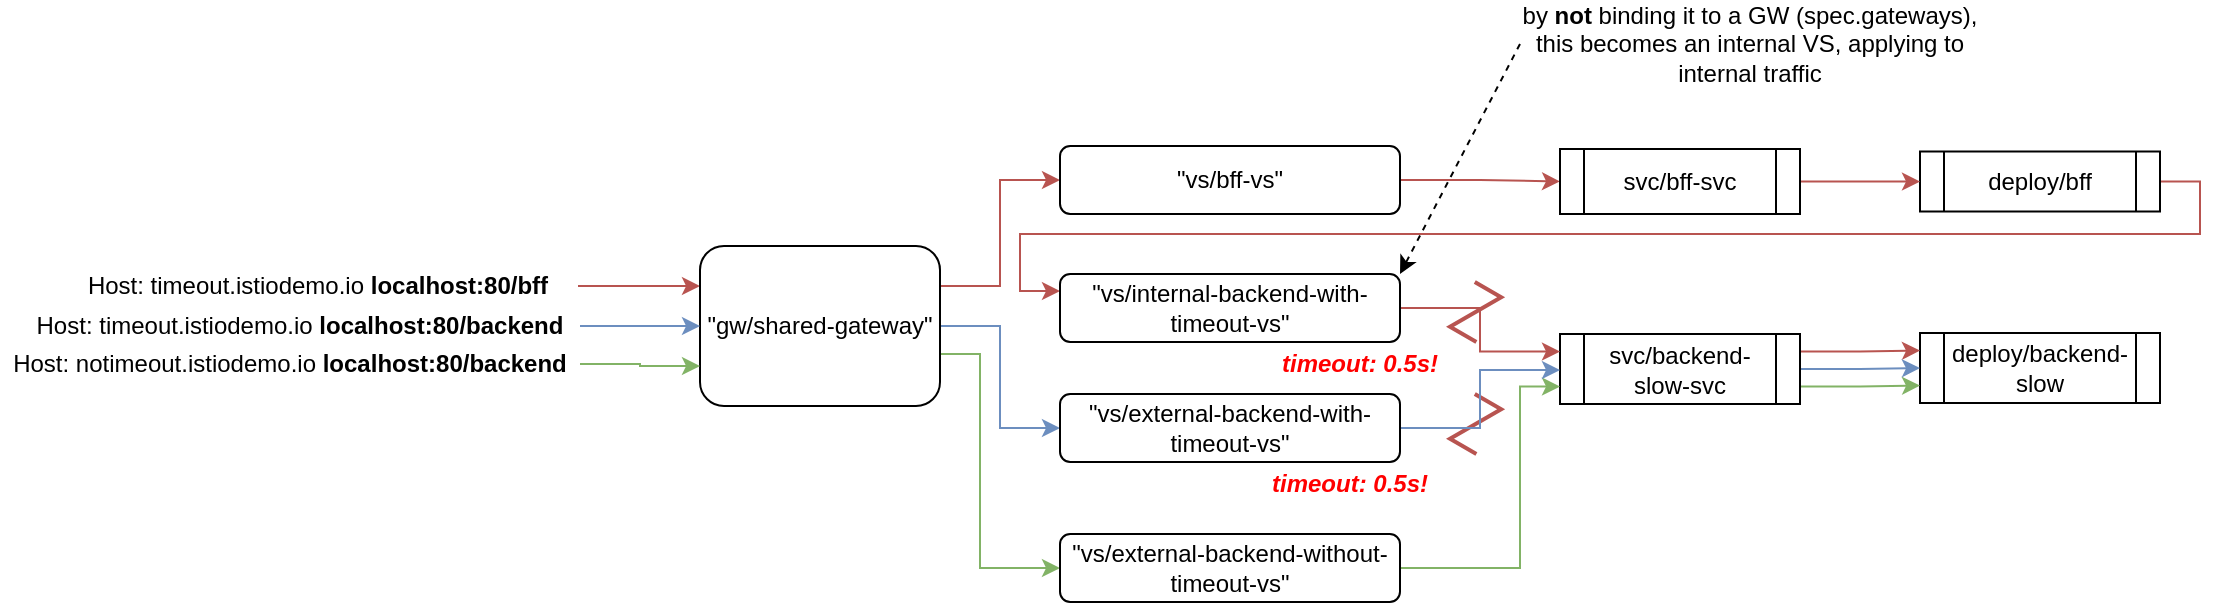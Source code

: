 <mxfile version="23.0.2" type="device">
  <diagram name="Page-1" id="cWTKhKW8xR2mcrcdvLpz">
    <mxGraphModel dx="1301" dy="397" grid="1" gridSize="10" guides="1" tooltips="1" connect="1" arrows="1" fold="1" page="1" pageScale="1" pageWidth="827" pageHeight="1169" math="0" shadow="0">
      <root>
        <mxCell id="0" />
        <mxCell id="1" parent="0" />
        <mxCell id="I_P2_qD0Jl0lsfXRpeoM-4" style="edgeStyle=orthogonalEdgeStyle;rounded=0;orthogonalLoop=1;jettySize=auto;html=1;entryX=0;entryY=0.25;entryDx=0;entryDy=0;fillColor=#f8cecc;strokeColor=#b85450;" parent="1" source="I_P2_qD0Jl0lsfXRpeoM-1" target="I_P2_qD0Jl0lsfXRpeoM-8" edge="1">
          <mxGeometry relative="1" as="geometry">
            <mxPoint x="362.5" y="210" as="targetPoint" />
          </mxGeometry>
        </mxCell>
        <mxCell id="I_P2_qD0Jl0lsfXRpeoM-1" value="Host: timeout.istiodemo.io&amp;nbsp;&lt;b&gt;localhost:80/bff&lt;/b&gt;" style="text;html=1;strokeColor=none;fillColor=none;align=center;verticalAlign=middle;whiteSpace=wrap;rounded=0;" parent="1" vertex="1">
          <mxGeometry x="19" y="211" width="260" height="30" as="geometry" />
        </mxCell>
        <mxCell id="I_P2_qD0Jl0lsfXRpeoM-24" style="edgeStyle=orthogonalEdgeStyle;rounded=0;orthogonalLoop=1;jettySize=auto;html=1;entryX=0;entryY=0.5;entryDx=0;entryDy=0;fillColor=#f8cecc;strokeColor=#b85450;exitX=1;exitY=0.25;exitDx=0;exitDy=0;" parent="1" source="I_P2_qD0Jl0lsfXRpeoM-8" target="I_P2_qD0Jl0lsfXRpeoM-9" edge="1">
          <mxGeometry relative="1" as="geometry" />
        </mxCell>
        <mxCell id="m6qfPFcmYVWHdmUiW8hK-21" style="edgeStyle=orthogonalEdgeStyle;rounded=0;orthogonalLoop=1;jettySize=auto;html=1;entryX=0;entryY=0.5;entryDx=0;entryDy=0;exitX=1;exitY=0.5;exitDx=0;exitDy=0;fillColor=#dae8fc;strokeColor=#6c8ebf;" edge="1" parent="1" source="I_P2_qD0Jl0lsfXRpeoM-8" target="m6qfPFcmYVWHdmUiW8hK-16">
          <mxGeometry relative="1" as="geometry">
            <Array as="points">
              <mxPoint x="490" y="246" />
              <mxPoint x="490" y="297" />
            </Array>
          </mxGeometry>
        </mxCell>
        <mxCell id="m6qfPFcmYVWHdmUiW8hK-26" style="edgeStyle=orthogonalEdgeStyle;rounded=0;orthogonalLoop=1;jettySize=auto;html=1;entryX=0;entryY=0.5;entryDx=0;entryDy=0;fillColor=#d5e8d4;strokeColor=#82b366;" edge="1" parent="1" source="I_P2_qD0Jl0lsfXRpeoM-8" target="m6qfPFcmYVWHdmUiW8hK-1">
          <mxGeometry relative="1" as="geometry">
            <Array as="points">
              <mxPoint x="480" y="260" />
              <mxPoint x="480" y="367" />
            </Array>
          </mxGeometry>
        </mxCell>
        <mxCell id="I_P2_qD0Jl0lsfXRpeoM-8" value="&quot;gw/shared-gateway&quot;" style="rounded=1;whiteSpace=wrap;html=1;" parent="1" vertex="1">
          <mxGeometry x="340" y="206" width="120" height="80" as="geometry" />
        </mxCell>
        <mxCell id="m6qfPFcmYVWHdmUiW8hK-5" style="edgeStyle=orthogonalEdgeStyle;rounded=0;orthogonalLoop=1;jettySize=auto;html=1;entryX=0;entryY=0.5;entryDx=0;entryDy=0;fillColor=#f8cecc;strokeColor=#b85450;" edge="1" parent="1" source="I_P2_qD0Jl0lsfXRpeoM-9" target="I_P2_qD0Jl0lsfXRpeoM-14">
          <mxGeometry relative="1" as="geometry" />
        </mxCell>
        <mxCell id="I_P2_qD0Jl0lsfXRpeoM-9" value="&quot;vs/bff-vs&quot;" style="rounded=1;whiteSpace=wrap;html=1;" parent="1" vertex="1">
          <mxGeometry x="520" y="156" width="170" height="34" as="geometry" />
        </mxCell>
        <mxCell id="m6qfPFcmYVWHdmUiW8hK-7" style="edgeStyle=orthogonalEdgeStyle;rounded=0;orthogonalLoop=1;jettySize=auto;html=1;entryX=0;entryY=0.25;entryDx=0;entryDy=0;fillColor=#f8cecc;strokeColor=#b85450;" edge="1" parent="1" source="I_P2_qD0Jl0lsfXRpeoM-11" target="m6qfPFcmYVWHdmUiW8hK-3">
          <mxGeometry relative="1" as="geometry">
            <Array as="points">
              <mxPoint x="1090" y="174" />
              <mxPoint x="1090" y="200" />
              <mxPoint x="500" y="200" />
              <mxPoint x="500" y="229" />
            </Array>
          </mxGeometry>
        </mxCell>
        <mxCell id="I_P2_qD0Jl0lsfXRpeoM-11" value="deploy/bff" style="shape=process;whiteSpace=wrap;html=1;backgroundOutline=1;" parent="1" vertex="1">
          <mxGeometry x="950" y="158.75" width="120" height="30" as="geometry" />
        </mxCell>
        <mxCell id="I_P2_qD0Jl0lsfXRpeoM-13" value="deploy/backend-slow" style="shape=process;whiteSpace=wrap;html=1;backgroundOutline=1;" parent="1" vertex="1">
          <mxGeometry x="950" y="249.5" width="120" height="35" as="geometry" />
        </mxCell>
        <mxCell id="m6qfPFcmYVWHdmUiW8hK-6" style="edgeStyle=orthogonalEdgeStyle;rounded=0;orthogonalLoop=1;jettySize=auto;html=1;entryX=0;entryY=0.5;entryDx=0;entryDy=0;fillColor=#f8cecc;strokeColor=#b85450;" edge="1" parent="1" source="I_P2_qD0Jl0lsfXRpeoM-14" target="I_P2_qD0Jl0lsfXRpeoM-11">
          <mxGeometry relative="1" as="geometry" />
        </mxCell>
        <mxCell id="I_P2_qD0Jl0lsfXRpeoM-14" value="svc/bff-svc" style="shape=process;whiteSpace=wrap;html=1;backgroundOutline=1;" parent="1" vertex="1">
          <mxGeometry x="770" y="157.5" width="120" height="32.5" as="geometry" />
        </mxCell>
        <mxCell id="m6qfPFcmYVWHdmUiW8hK-9" style="edgeStyle=orthogonalEdgeStyle;rounded=0;orthogonalLoop=1;jettySize=auto;html=1;entryX=0;entryY=0.25;entryDx=0;entryDy=0;fillColor=#f8cecc;strokeColor=#b85450;exitX=1;exitY=0.25;exitDx=0;exitDy=0;" edge="1" parent="1" source="I_P2_qD0Jl0lsfXRpeoM-15" target="I_P2_qD0Jl0lsfXRpeoM-13">
          <mxGeometry relative="1" as="geometry" />
        </mxCell>
        <mxCell id="m6qfPFcmYVWHdmUiW8hK-12" style="edgeStyle=orthogonalEdgeStyle;rounded=0;orthogonalLoop=1;jettySize=auto;html=1;entryX=0;entryY=0.75;entryDx=0;entryDy=0;exitX=1;exitY=0.75;exitDx=0;exitDy=0;fillColor=#d5e8d4;strokeColor=#82b366;" edge="1" parent="1" source="I_P2_qD0Jl0lsfXRpeoM-15" target="I_P2_qD0Jl0lsfXRpeoM-13">
          <mxGeometry relative="1" as="geometry" />
        </mxCell>
        <mxCell id="m6qfPFcmYVWHdmUiW8hK-23" style="edgeStyle=orthogonalEdgeStyle;rounded=0;orthogonalLoop=1;jettySize=auto;html=1;entryX=0;entryY=0.5;entryDx=0;entryDy=0;fillColor=#dae8fc;strokeColor=#6c8ebf;" edge="1" parent="1" source="I_P2_qD0Jl0lsfXRpeoM-15" target="I_P2_qD0Jl0lsfXRpeoM-13">
          <mxGeometry relative="1" as="geometry" />
        </mxCell>
        <mxCell id="I_P2_qD0Jl0lsfXRpeoM-15" value="svc/backend-slow-svc" style="shape=process;whiteSpace=wrap;html=1;backgroundOutline=1;" parent="1" vertex="1">
          <mxGeometry x="770" y="250" width="120" height="35" as="geometry" />
        </mxCell>
        <mxCell id="m6qfPFcmYVWHdmUiW8hK-18" style="edgeStyle=orthogonalEdgeStyle;rounded=0;orthogonalLoop=1;jettySize=auto;html=1;fillColor=#dae8fc;strokeColor=#6c8ebf;" edge="1" parent="1" source="I_P2_qD0Jl0lsfXRpeoM-20" target="I_P2_qD0Jl0lsfXRpeoM-8">
          <mxGeometry relative="1" as="geometry" />
        </mxCell>
        <mxCell id="I_P2_qD0Jl0lsfXRpeoM-20" value="Host: timeout.istiodemo.io&amp;nbsp;&lt;b&gt;localhost:80/backend&lt;/b&gt;" style="text;html=1;strokeColor=none;fillColor=none;align=center;verticalAlign=middle;whiteSpace=wrap;rounded=0;" parent="1" vertex="1">
          <mxGeometry y="231" width="280" height="30" as="geometry" />
        </mxCell>
        <mxCell id="m6qfPFcmYVWHdmUiW8hK-27" style="edgeStyle=orthogonalEdgeStyle;rounded=0;orthogonalLoop=1;jettySize=auto;html=1;entryX=0;entryY=0.75;entryDx=0;entryDy=0;fillColor=#d5e8d4;strokeColor=#82b366;" edge="1" parent="1" source="m6qfPFcmYVWHdmUiW8hK-1" target="I_P2_qD0Jl0lsfXRpeoM-15">
          <mxGeometry relative="1" as="geometry">
            <Array as="points">
              <mxPoint x="750" y="367" />
              <mxPoint x="750" y="276" />
            </Array>
          </mxGeometry>
        </mxCell>
        <mxCell id="m6qfPFcmYVWHdmUiW8hK-1" value="&quot;vs/external-backend-without-timeout-vs&quot;" style="rounded=1;whiteSpace=wrap;html=1;" vertex="1" parent="1">
          <mxGeometry x="520" y="350" width="170" height="34" as="geometry" />
        </mxCell>
        <mxCell id="m6qfPFcmYVWHdmUiW8hK-8" style="edgeStyle=orthogonalEdgeStyle;rounded=0;orthogonalLoop=1;jettySize=auto;html=1;entryX=0;entryY=0.25;entryDx=0;entryDy=0;fillColor=#f8cecc;strokeColor=#b85450;" edge="1" parent="1" source="m6qfPFcmYVWHdmUiW8hK-3" target="I_P2_qD0Jl0lsfXRpeoM-15">
          <mxGeometry relative="1" as="geometry" />
        </mxCell>
        <mxCell id="m6qfPFcmYVWHdmUiW8hK-3" value="&quot;vs/internal-backend-with-timeout-vs&quot;" style="rounded=1;whiteSpace=wrap;html=1;" vertex="1" parent="1">
          <mxGeometry x="520" y="220" width="170" height="34" as="geometry" />
        </mxCell>
        <mxCell id="m6qfPFcmYVWHdmUiW8hK-4" value="&lt;i&gt;&lt;b&gt;&lt;font color=&quot;#ff0000&quot;&gt;timeout: 0.5s!&lt;/font&gt;&lt;/b&gt;&lt;/i&gt;" style="text;html=1;strokeColor=none;fillColor=none;align=center;verticalAlign=middle;whiteSpace=wrap;rounded=0;" vertex="1" parent="1">
          <mxGeometry x="625" y="250" width="90" height="30" as="geometry" />
        </mxCell>
        <mxCell id="m6qfPFcmYVWHdmUiW8hK-10" value="" style="edgeStyle=isometricEdgeStyle;endArrow=none;html=1;elbow=vertical;rounded=0;fillColor=#f8cecc;strokeColor=#b85450;strokeWidth=2;" edge="1" parent="1">
          <mxGeometry width="50" height="100" relative="1" as="geometry">
            <mxPoint x="728.19" y="310" as="sourcePoint" />
            <mxPoint x="727.39" y="280" as="targetPoint" />
          </mxGeometry>
        </mxCell>
        <mxCell id="m6qfPFcmYVWHdmUiW8hK-14" value="by &lt;b&gt;not&lt;/b&gt; binding it to a GW (spec.gateways), this becomes an internal VS, applying to internal traffic" style="text;html=1;strokeColor=none;fillColor=none;align=center;verticalAlign=middle;whiteSpace=wrap;rounded=0;" vertex="1" parent="1">
          <mxGeometry x="750" y="90" width="230" height="30" as="geometry" />
        </mxCell>
        <mxCell id="m6qfPFcmYVWHdmUiW8hK-15" value="" style="endArrow=classic;html=1;rounded=0;entryX=1;entryY=0;entryDx=0;entryDy=0;exitX=0;exitY=0.5;exitDx=0;exitDy=0;dashed=1;" edge="1" parent="1" source="m6qfPFcmYVWHdmUiW8hK-14" target="m6qfPFcmYVWHdmUiW8hK-3">
          <mxGeometry width="50" height="50" relative="1" as="geometry">
            <mxPoint x="720" y="90" as="sourcePoint" />
            <mxPoint x="770" y="40" as="targetPoint" />
          </mxGeometry>
        </mxCell>
        <mxCell id="m6qfPFcmYVWHdmUiW8hK-22" style="edgeStyle=orthogonalEdgeStyle;rounded=0;orthogonalLoop=1;jettySize=auto;html=1;entryX=0;entryY=0.5;entryDx=0;entryDy=0;fillColor=#dae8fc;strokeColor=#6c8ebf;" edge="1" parent="1" source="m6qfPFcmYVWHdmUiW8hK-16" target="I_P2_qD0Jl0lsfXRpeoM-15">
          <mxGeometry relative="1" as="geometry">
            <Array as="points">
              <mxPoint x="730" y="297" />
              <mxPoint x="730" y="268" />
              <mxPoint x="770" y="268" />
            </Array>
          </mxGeometry>
        </mxCell>
        <mxCell id="m6qfPFcmYVWHdmUiW8hK-16" value="&quot;vs/external-backend-with-timeout-vs&quot;" style="rounded=1;whiteSpace=wrap;html=1;" vertex="1" parent="1">
          <mxGeometry x="520" y="280" width="170" height="34" as="geometry" />
        </mxCell>
        <mxCell id="m6qfPFcmYVWHdmUiW8hK-19" style="edgeStyle=orthogonalEdgeStyle;rounded=0;orthogonalLoop=1;jettySize=auto;html=1;entryX=0;entryY=0.75;entryDx=0;entryDy=0;fillColor=#d5e8d4;strokeColor=#82b366;" edge="1" parent="1" source="m6qfPFcmYVWHdmUiW8hK-17" target="I_P2_qD0Jl0lsfXRpeoM-8">
          <mxGeometry relative="1" as="geometry" />
        </mxCell>
        <mxCell id="m6qfPFcmYVWHdmUiW8hK-17" value="Host: notimeout.istiodemo.io&amp;nbsp;&lt;b&gt;localhost:80/backend&lt;/b&gt;" style="text;html=1;strokeColor=none;fillColor=none;align=center;verticalAlign=middle;whiteSpace=wrap;rounded=0;" vertex="1" parent="1">
          <mxGeometry x="-10" y="250" width="290" height="30" as="geometry" />
        </mxCell>
        <mxCell id="m6qfPFcmYVWHdmUiW8hK-24" value="&lt;i&gt;&lt;b&gt;&lt;font color=&quot;#ff0000&quot;&gt;timeout: 0.5s!&lt;/font&gt;&lt;/b&gt;&lt;/i&gt;" style="text;html=1;strokeColor=none;fillColor=none;align=center;verticalAlign=middle;whiteSpace=wrap;rounded=0;" vertex="1" parent="1">
          <mxGeometry x="620" y="310" width="90" height="30" as="geometry" />
        </mxCell>
        <mxCell id="m6qfPFcmYVWHdmUiW8hK-25" value="" style="edgeStyle=isometricEdgeStyle;endArrow=none;html=1;elbow=vertical;rounded=0;fillColor=#f8cecc;strokeColor=#b85450;strokeWidth=2;" edge="1" parent="1">
          <mxGeometry width="50" height="100" relative="1" as="geometry">
            <mxPoint x="728.19" y="254" as="sourcePoint" />
            <mxPoint x="727.39" y="224" as="targetPoint" />
          </mxGeometry>
        </mxCell>
      </root>
    </mxGraphModel>
  </diagram>
</mxfile>
